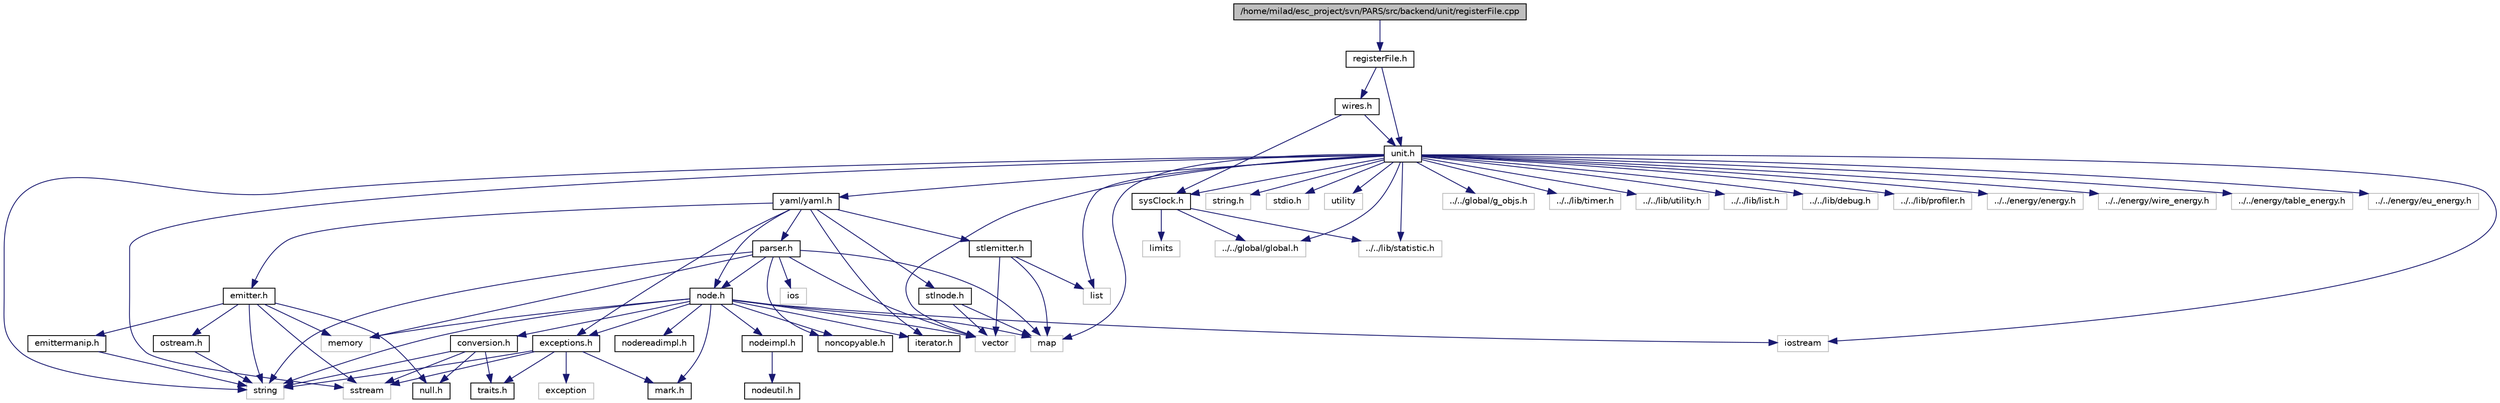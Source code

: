 digraph G
{
  edge [fontname="Helvetica",fontsize="10",labelfontname="Helvetica",labelfontsize="10"];
  node [fontname="Helvetica",fontsize="10",shape=record];
  Node1 [label="/home/milad/esc_project/svn/PARS/src/backend/unit/registerFile.cpp",height=0.2,width=0.4,color="black", fillcolor="grey75", style="filled" fontcolor="black"];
  Node1 -> Node2 [color="midnightblue",fontsize="10",style="solid"];
  Node2 [label="registerFile.h",height=0.2,width=0.4,color="black", fillcolor="white", style="filled",URL="$registerFile_8h.html"];
  Node2 -> Node3 [color="midnightblue",fontsize="10",style="solid"];
  Node3 [label="unit.h",height=0.2,width=0.4,color="black", fillcolor="white", style="filled",URL="$unit_8h.html"];
  Node3 -> Node4 [color="midnightblue",fontsize="10",style="solid"];
  Node4 [label="map",height=0.2,width=0.4,color="grey75", fillcolor="white", style="filled"];
  Node3 -> Node5 [color="midnightblue",fontsize="10",style="solid"];
  Node5 [label="list",height=0.2,width=0.4,color="grey75", fillcolor="white", style="filled"];
  Node3 -> Node6 [color="midnightblue",fontsize="10",style="solid"];
  Node6 [label="vector",height=0.2,width=0.4,color="grey75", fillcolor="white", style="filled"];
  Node3 -> Node7 [color="midnightblue",fontsize="10",style="solid"];
  Node7 [label="string",height=0.2,width=0.4,color="grey75", fillcolor="white", style="filled"];
  Node3 -> Node8 [color="midnightblue",fontsize="10",style="solid"];
  Node8 [label="string.h",height=0.2,width=0.4,color="grey75", fillcolor="white", style="filled"];
  Node3 -> Node9 [color="midnightblue",fontsize="10",style="solid"];
  Node9 [label="stdio.h",height=0.2,width=0.4,color="grey75", fillcolor="white", style="filled"];
  Node3 -> Node10 [color="midnightblue",fontsize="10",style="solid"];
  Node10 [label="utility",height=0.2,width=0.4,color="grey75", fillcolor="white", style="filled"];
  Node3 -> Node11 [color="midnightblue",fontsize="10",style="solid"];
  Node11 [label="iostream",height=0.2,width=0.4,color="grey75", fillcolor="white", style="filled"];
  Node3 -> Node12 [color="midnightblue",fontsize="10",style="solid"];
  Node12 [label="sstream",height=0.2,width=0.4,color="grey75", fillcolor="white", style="filled"];
  Node3 -> Node13 [color="midnightblue",fontsize="10",style="solid"];
  Node13 [label="yaml/yaml.h",height=0.2,width=0.4,color="black", fillcolor="white", style="filled",URL="$yaml_8h.html"];
  Node13 -> Node14 [color="midnightblue",fontsize="10",style="solid"];
  Node14 [label="parser.h",height=0.2,width=0.4,color="black", fillcolor="white", style="filled",URL="$parser_8h.html"];
  Node14 -> Node15 [color="midnightblue",fontsize="10",style="solid"];
  Node15 [label="node.h",height=0.2,width=0.4,color="black", fillcolor="white", style="filled",URL="$node_8h.html"];
  Node15 -> Node16 [color="midnightblue",fontsize="10",style="solid"];
  Node16 [label="conversion.h",height=0.2,width=0.4,color="black", fillcolor="white", style="filled",URL="$conversion_8h.html"];
  Node16 -> Node17 [color="midnightblue",fontsize="10",style="solid"];
  Node17 [label="null.h",height=0.2,width=0.4,color="black", fillcolor="white", style="filled",URL="$null_8h.html"];
  Node16 -> Node18 [color="midnightblue",fontsize="10",style="solid"];
  Node18 [label="traits.h",height=0.2,width=0.4,color="black", fillcolor="white", style="filled",URL="$traits_8h.html"];
  Node16 -> Node7 [color="midnightblue",fontsize="10",style="solid"];
  Node16 -> Node12 [color="midnightblue",fontsize="10",style="solid"];
  Node15 -> Node19 [color="midnightblue",fontsize="10",style="solid"];
  Node19 [label="exceptions.h",height=0.2,width=0.4,color="black", fillcolor="white", style="filled",URL="$exceptions_8h.html"];
  Node19 -> Node20 [color="midnightblue",fontsize="10",style="solid"];
  Node20 [label="mark.h",height=0.2,width=0.4,color="black", fillcolor="white", style="filled",URL="$mark_8h.html"];
  Node19 -> Node18 [color="midnightblue",fontsize="10",style="solid"];
  Node19 -> Node21 [color="midnightblue",fontsize="10",style="solid"];
  Node21 [label="exception",height=0.2,width=0.4,color="grey75", fillcolor="white", style="filled"];
  Node19 -> Node7 [color="midnightblue",fontsize="10",style="solid"];
  Node19 -> Node12 [color="midnightblue",fontsize="10",style="solid"];
  Node15 -> Node22 [color="midnightblue",fontsize="10",style="solid"];
  Node22 [label="iterator.h",height=0.2,width=0.4,color="black", fillcolor="white", style="filled",URL="$iterator_8h.html"];
  Node15 -> Node20 [color="midnightblue",fontsize="10",style="solid"];
  Node15 -> Node23 [color="midnightblue",fontsize="10",style="solid"];
  Node23 [label="noncopyable.h",height=0.2,width=0.4,color="black", fillcolor="white", style="filled",URL="$noncopyable_8h.html"];
  Node15 -> Node11 [color="midnightblue",fontsize="10",style="solid"];
  Node15 -> Node7 [color="midnightblue",fontsize="10",style="solid"];
  Node15 -> Node6 [color="midnightblue",fontsize="10",style="solid"];
  Node15 -> Node4 [color="midnightblue",fontsize="10",style="solid"];
  Node15 -> Node24 [color="midnightblue",fontsize="10",style="solid"];
  Node24 [label="memory",height=0.2,width=0.4,color="grey75", fillcolor="white", style="filled"];
  Node15 -> Node25 [color="midnightblue",fontsize="10",style="solid"];
  Node25 [label="nodeimpl.h",height=0.2,width=0.4,color="black", fillcolor="white", style="filled",URL="$nodeimpl_8h.html"];
  Node25 -> Node26 [color="midnightblue",fontsize="10",style="solid"];
  Node26 [label="nodeutil.h",height=0.2,width=0.4,color="black", fillcolor="white", style="filled",URL="$nodeutil_8h.html"];
  Node15 -> Node27 [color="midnightblue",fontsize="10",style="solid"];
  Node27 [label="nodereadimpl.h",height=0.2,width=0.4,color="black", fillcolor="white", style="filled",URL="$nodereadimpl_8h.html"];
  Node14 -> Node23 [color="midnightblue",fontsize="10",style="solid"];
  Node14 -> Node28 [color="midnightblue",fontsize="10",style="solid"];
  Node28 [label="ios",height=0.2,width=0.4,color="grey75", fillcolor="white", style="filled"];
  Node14 -> Node7 [color="midnightblue",fontsize="10",style="solid"];
  Node14 -> Node6 [color="midnightblue",fontsize="10",style="solid"];
  Node14 -> Node4 [color="midnightblue",fontsize="10",style="solid"];
  Node14 -> Node24 [color="midnightblue",fontsize="10",style="solid"];
  Node13 -> Node15 [color="midnightblue",fontsize="10",style="solid"];
  Node13 -> Node29 [color="midnightblue",fontsize="10",style="solid"];
  Node29 [label="stlnode.h",height=0.2,width=0.4,color="black", fillcolor="white", style="filled",URL="$stlnode_8h.html"];
  Node29 -> Node6 [color="midnightblue",fontsize="10",style="solid"];
  Node29 -> Node4 [color="midnightblue",fontsize="10",style="solid"];
  Node13 -> Node22 [color="midnightblue",fontsize="10",style="solid"];
  Node13 -> Node30 [color="midnightblue",fontsize="10",style="solid"];
  Node30 [label="emitter.h",height=0.2,width=0.4,color="black", fillcolor="white", style="filled",URL="$emitter_8h.html"];
  Node30 -> Node31 [color="midnightblue",fontsize="10",style="solid"];
  Node31 [label="emittermanip.h",height=0.2,width=0.4,color="black", fillcolor="white", style="filled",URL="$emittermanip_8h.html"];
  Node31 -> Node7 [color="midnightblue",fontsize="10",style="solid"];
  Node30 -> Node32 [color="midnightblue",fontsize="10",style="solid"];
  Node32 [label="ostream.h",height=0.2,width=0.4,color="black", fillcolor="white", style="filled",URL="$ostream_8h.html"];
  Node32 -> Node7 [color="midnightblue",fontsize="10",style="solid"];
  Node30 -> Node17 [color="midnightblue",fontsize="10",style="solid"];
  Node30 -> Node24 [color="midnightblue",fontsize="10",style="solid"];
  Node30 -> Node7 [color="midnightblue",fontsize="10",style="solid"];
  Node30 -> Node12 [color="midnightblue",fontsize="10",style="solid"];
  Node13 -> Node33 [color="midnightblue",fontsize="10",style="solid"];
  Node33 [label="stlemitter.h",height=0.2,width=0.4,color="black", fillcolor="white", style="filled",URL="$stlemitter_8h.html"];
  Node33 -> Node6 [color="midnightblue",fontsize="10",style="solid"];
  Node33 -> Node5 [color="midnightblue",fontsize="10",style="solid"];
  Node33 -> Node4 [color="midnightblue",fontsize="10",style="solid"];
  Node13 -> Node19 [color="midnightblue",fontsize="10",style="solid"];
  Node3 -> Node34 [color="midnightblue",fontsize="10",style="solid"];
  Node34 [label="sysClock.h",height=0.2,width=0.4,color="black", fillcolor="white", style="filled",URL="$sysClock_8h.html"];
  Node34 -> Node35 [color="midnightblue",fontsize="10",style="solid"];
  Node35 [label="limits",height=0.2,width=0.4,color="grey75", fillcolor="white", style="filled"];
  Node34 -> Node36 [color="midnightblue",fontsize="10",style="solid"];
  Node36 [label="../../global/global.h",height=0.2,width=0.4,color="grey75", fillcolor="white", style="filled"];
  Node34 -> Node37 [color="midnightblue",fontsize="10",style="solid"];
  Node37 [label="../../lib/statistic.h",height=0.2,width=0.4,color="grey75", fillcolor="white", style="filled"];
  Node3 -> Node36 [color="midnightblue",fontsize="10",style="solid"];
  Node3 -> Node38 [color="midnightblue",fontsize="10",style="solid"];
  Node38 [label="../../global/g_objs.h",height=0.2,width=0.4,color="grey75", fillcolor="white", style="filled"];
  Node3 -> Node39 [color="midnightblue",fontsize="10",style="solid"];
  Node39 [label="../../lib/timer.h",height=0.2,width=0.4,color="grey75", fillcolor="white", style="filled"];
  Node3 -> Node40 [color="midnightblue",fontsize="10",style="solid"];
  Node40 [label="../../lib/utility.h",height=0.2,width=0.4,color="grey75", fillcolor="white", style="filled"];
  Node3 -> Node41 [color="midnightblue",fontsize="10",style="solid"];
  Node41 [label="../../lib/list.h",height=0.2,width=0.4,color="grey75", fillcolor="white", style="filled"];
  Node3 -> Node42 [color="midnightblue",fontsize="10",style="solid"];
  Node42 [label="../../lib/debug.h",height=0.2,width=0.4,color="grey75", fillcolor="white", style="filled"];
  Node3 -> Node37 [color="midnightblue",fontsize="10",style="solid"];
  Node3 -> Node43 [color="midnightblue",fontsize="10",style="solid"];
  Node43 [label="../../lib/profiler.h",height=0.2,width=0.4,color="grey75", fillcolor="white", style="filled"];
  Node3 -> Node44 [color="midnightblue",fontsize="10",style="solid"];
  Node44 [label="../../energy/energy.h",height=0.2,width=0.4,color="grey75", fillcolor="white", style="filled"];
  Node3 -> Node45 [color="midnightblue",fontsize="10",style="solid"];
  Node45 [label="../../energy/wire_energy.h",height=0.2,width=0.4,color="grey75", fillcolor="white", style="filled"];
  Node3 -> Node46 [color="midnightblue",fontsize="10",style="solid"];
  Node46 [label="../../energy/table_energy.h",height=0.2,width=0.4,color="grey75", fillcolor="white", style="filled"];
  Node3 -> Node47 [color="midnightblue",fontsize="10",style="solid"];
  Node47 [label="../../energy/eu_energy.h",height=0.2,width=0.4,color="grey75", fillcolor="white", style="filled"];
  Node2 -> Node48 [color="midnightblue",fontsize="10",style="solid"];
  Node48 [label="wires.h",height=0.2,width=0.4,color="black", fillcolor="white", style="filled",URL="$wires_8h.html"];
  Node48 -> Node3 [color="midnightblue",fontsize="10",style="solid"];
  Node48 -> Node34 [color="midnightblue",fontsize="10",style="solid"];
}
